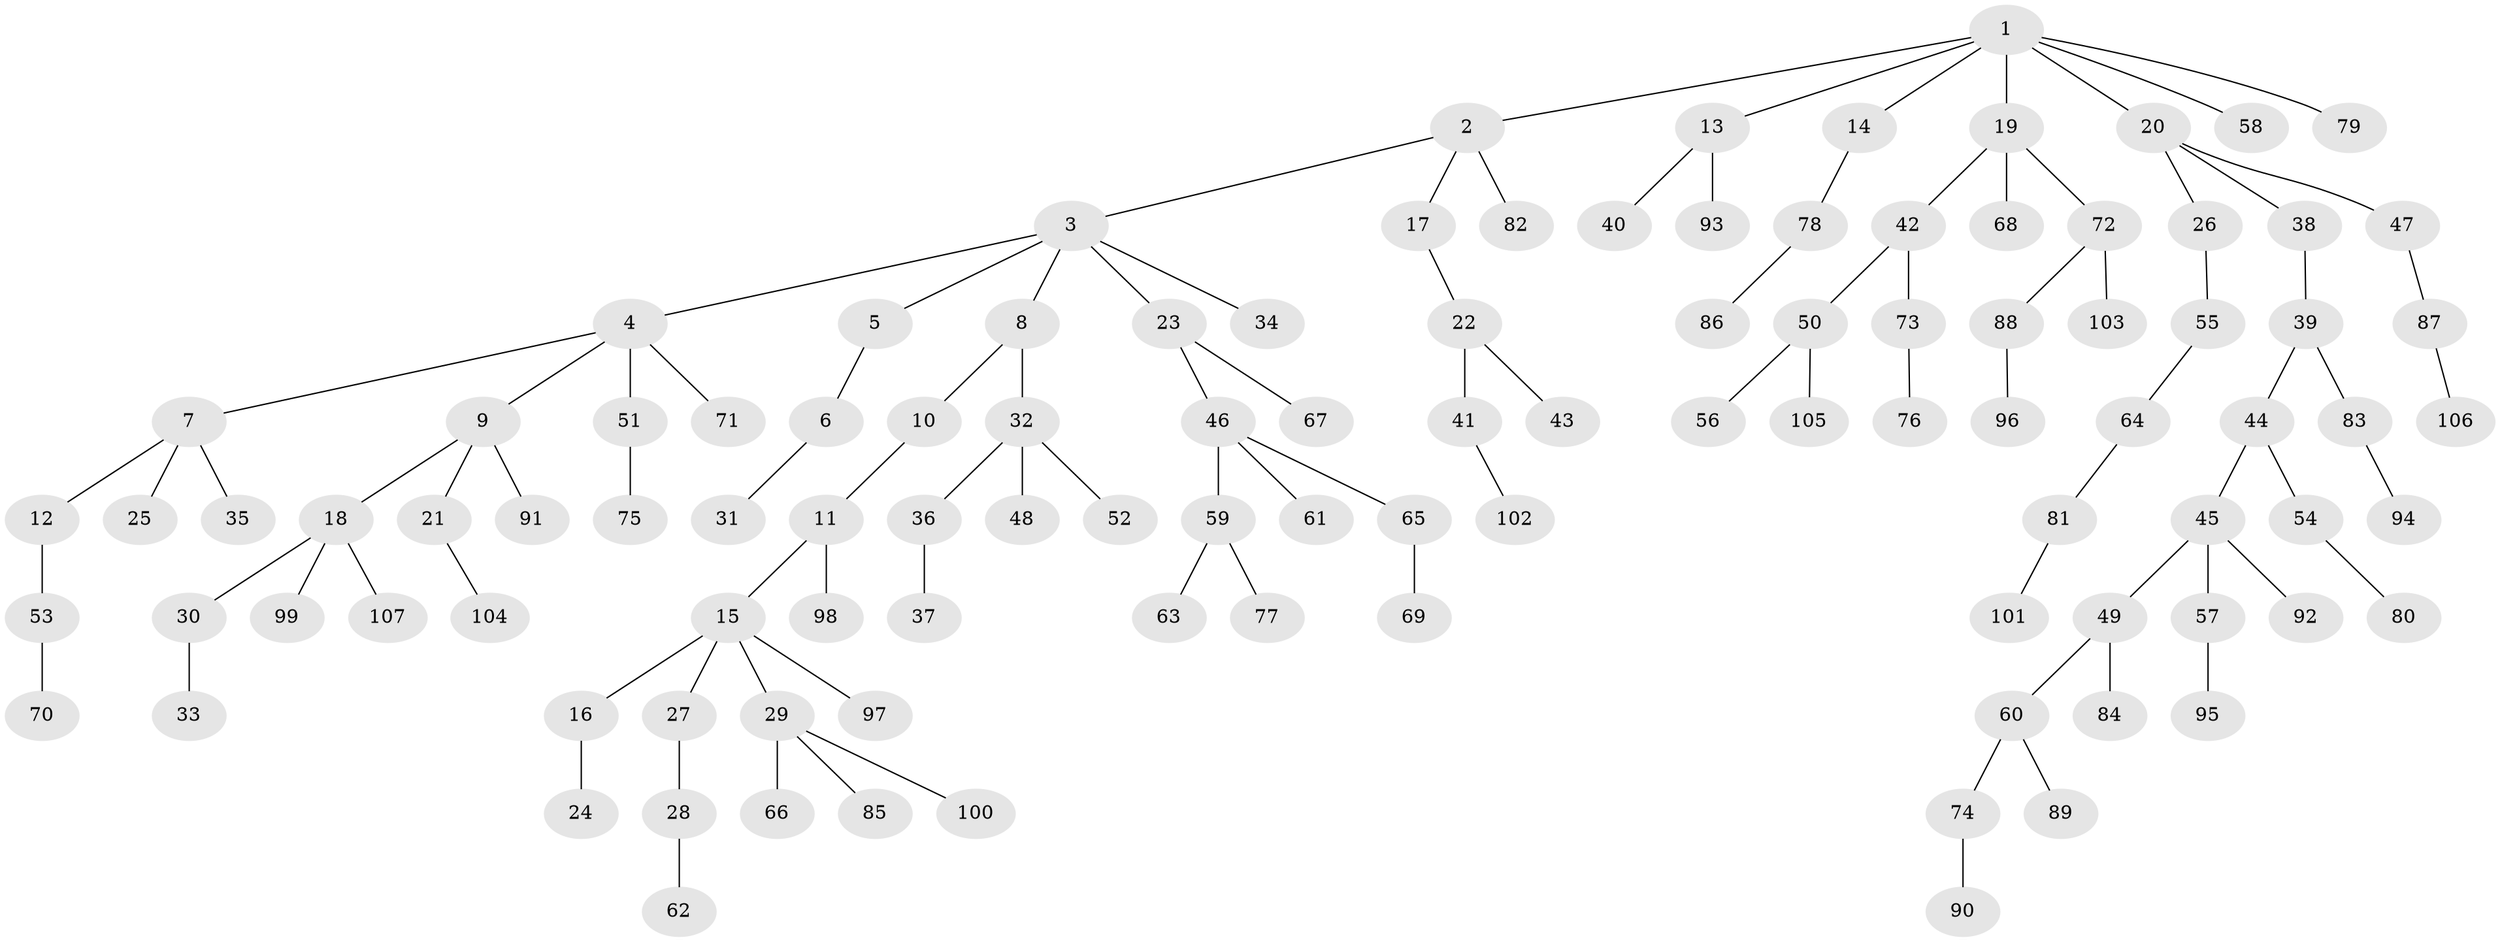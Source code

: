 // coarse degree distribution, {6: 0.029850746268656716, 4: 0.08955223880597014, 1: 0.5373134328358209, 3: 0.11940298507462686, 5: 0.029850746268656716, 2: 0.19402985074626866}
// Generated by graph-tools (version 1.1) at 2025/42/03/06/25 10:42:03]
// undirected, 107 vertices, 106 edges
graph export_dot {
graph [start="1"]
  node [color=gray90,style=filled];
  1;
  2;
  3;
  4;
  5;
  6;
  7;
  8;
  9;
  10;
  11;
  12;
  13;
  14;
  15;
  16;
  17;
  18;
  19;
  20;
  21;
  22;
  23;
  24;
  25;
  26;
  27;
  28;
  29;
  30;
  31;
  32;
  33;
  34;
  35;
  36;
  37;
  38;
  39;
  40;
  41;
  42;
  43;
  44;
  45;
  46;
  47;
  48;
  49;
  50;
  51;
  52;
  53;
  54;
  55;
  56;
  57;
  58;
  59;
  60;
  61;
  62;
  63;
  64;
  65;
  66;
  67;
  68;
  69;
  70;
  71;
  72;
  73;
  74;
  75;
  76;
  77;
  78;
  79;
  80;
  81;
  82;
  83;
  84;
  85;
  86;
  87;
  88;
  89;
  90;
  91;
  92;
  93;
  94;
  95;
  96;
  97;
  98;
  99;
  100;
  101;
  102;
  103;
  104;
  105;
  106;
  107;
  1 -- 2;
  1 -- 13;
  1 -- 14;
  1 -- 19;
  1 -- 20;
  1 -- 58;
  1 -- 79;
  2 -- 3;
  2 -- 17;
  2 -- 82;
  3 -- 4;
  3 -- 5;
  3 -- 8;
  3 -- 23;
  3 -- 34;
  4 -- 7;
  4 -- 9;
  4 -- 51;
  4 -- 71;
  5 -- 6;
  6 -- 31;
  7 -- 12;
  7 -- 25;
  7 -- 35;
  8 -- 10;
  8 -- 32;
  9 -- 18;
  9 -- 21;
  9 -- 91;
  10 -- 11;
  11 -- 15;
  11 -- 98;
  12 -- 53;
  13 -- 40;
  13 -- 93;
  14 -- 78;
  15 -- 16;
  15 -- 27;
  15 -- 29;
  15 -- 97;
  16 -- 24;
  17 -- 22;
  18 -- 30;
  18 -- 99;
  18 -- 107;
  19 -- 42;
  19 -- 68;
  19 -- 72;
  20 -- 26;
  20 -- 38;
  20 -- 47;
  21 -- 104;
  22 -- 41;
  22 -- 43;
  23 -- 46;
  23 -- 67;
  26 -- 55;
  27 -- 28;
  28 -- 62;
  29 -- 66;
  29 -- 85;
  29 -- 100;
  30 -- 33;
  32 -- 36;
  32 -- 48;
  32 -- 52;
  36 -- 37;
  38 -- 39;
  39 -- 44;
  39 -- 83;
  41 -- 102;
  42 -- 50;
  42 -- 73;
  44 -- 45;
  44 -- 54;
  45 -- 49;
  45 -- 57;
  45 -- 92;
  46 -- 59;
  46 -- 61;
  46 -- 65;
  47 -- 87;
  49 -- 60;
  49 -- 84;
  50 -- 56;
  50 -- 105;
  51 -- 75;
  53 -- 70;
  54 -- 80;
  55 -- 64;
  57 -- 95;
  59 -- 63;
  59 -- 77;
  60 -- 74;
  60 -- 89;
  64 -- 81;
  65 -- 69;
  72 -- 88;
  72 -- 103;
  73 -- 76;
  74 -- 90;
  78 -- 86;
  81 -- 101;
  83 -- 94;
  87 -- 106;
  88 -- 96;
}
